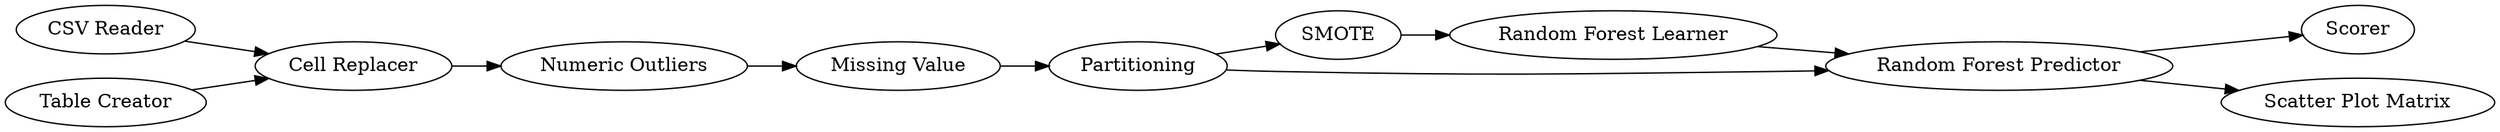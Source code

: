 digraph {
	1 [label="CSV Reader"]
	1958 [label=Partitioning]
	1959 [label="Cell Replacer"]
	1960 [label="Table Creator"]
	1961 [label=SMOTE]
	1962 [label="Random Forest Learner"]
	1963 [label="Random Forest Predictor"]
	1964 [label=Scorer]
	1976 [label="Numeric Outliers"]
	1977 [label="Missing Value"]
	1978 [label="Scatter Plot Matrix"]
	1 -> 1959
	1958 -> 1963
	1958 -> 1961
	1959 -> 1976
	1960 -> 1959
	1961 -> 1962
	1962 -> 1963
	1963 -> 1978
	1963 -> 1964
	1976 -> 1977
	1977 -> 1958
	rankdir=LR
}
